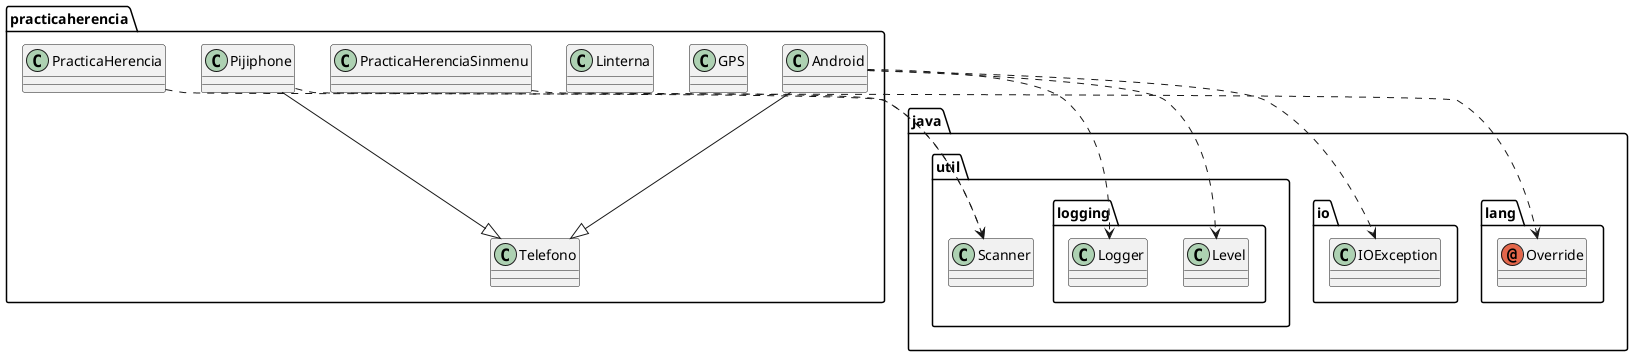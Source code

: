 @startuml
annotation java.lang.Override
class java.io.IOException
class java.util.Scanner
class java.util.logging.Level
class java.util.logging.Logger
class practicaherencia.Android
class practicaherencia.GPS
class practicaherencia.Linterna
class practicaherencia.Pijiphone
class practicaherencia.PracticaHerencia
class practicaherencia.PracticaHerenciaSinmenu
class practicaherencia.Telefono
practicaherencia.Android ..> java.io.IOException
practicaherencia.Android ..> java.util.logging.Level
practicaherencia.Android ..> java.util.logging.Logger
practicaherencia.Android --|> practicaherencia.Telefono
practicaherencia.Pijiphone ..> java.lang.Override
practicaherencia.Pijiphone --|> practicaherencia.Telefono
practicaherencia.PracticaHerencia ..> java.util.Scanner
practicaherencia.PracticaHerenciaSinmenu ..> java.util.Scanner
@enduml